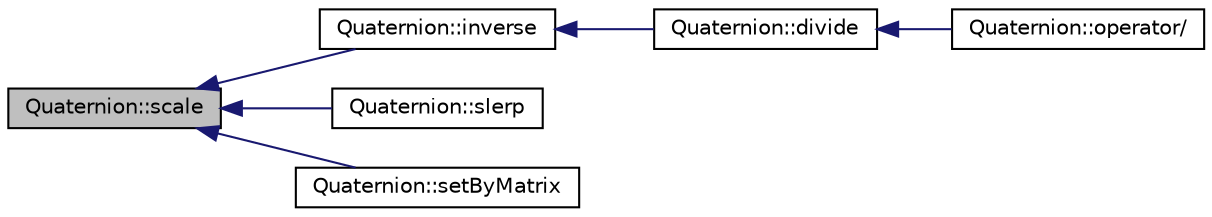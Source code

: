 digraph "Quaternion::scale"
{
 // INTERACTIVE_SVG=YES
  edge [fontname="Helvetica",fontsize="10",labelfontname="Helvetica",labelfontsize="10"];
  node [fontname="Helvetica",fontsize="10",shape=record];
  rankdir="LR";
  Node1 [label="Quaternion::scale",height=0.2,width=0.4,color="black", fillcolor="grey75", style="filled" fontcolor="black"];
  Node1 -> Node2 [dir="back",color="midnightblue",fontsize="10",style="solid",fontname="Helvetica"];
  Node2 [label="Quaternion::inverse",height=0.2,width=0.4,color="black", fillcolor="white", style="filled",URL="$class_quaternion.html#a5928af21cd48bf0a788cdaca8ccc8615",tooltip="Inverse this quaternion. "];
  Node2 -> Node3 [dir="back",color="midnightblue",fontsize="10",style="solid",fontname="Helvetica"];
  Node3 [label="Quaternion::divide",height=0.2,width=0.4,color="black", fillcolor="white", style="filled",URL="$class_quaternion.html#a958be9504c7e111445f73521f764b806",tooltip="Divides B from A quaternion. "];
  Node3 -> Node4 [dir="back",color="midnightblue",fontsize="10",style="solid",fontname="Helvetica"];
  Node4 [label="Quaternion::operator/",height=0.2,width=0.4,color="black", fillcolor="white", style="filled",URL="$class_quaternion.html#af4213cb383423c6ead7c56a3fa70499c",tooltip="Divide from this quaternion. "];
  Node1 -> Node5 [dir="back",color="midnightblue",fontsize="10",style="solid",fontname="Helvetica"];
  Node5 [label="Quaternion::slerp",height=0.2,width=0.4,color="black", fillcolor="white", style="filled",URL="$class_quaternion.html#a0725406c685bed81e0dee55a2da6df44",tooltip="Interpolates between a and b rotations. "];
  Node1 -> Node6 [dir="back",color="midnightblue",fontsize="10",style="solid",fontname="Helvetica"];
  Node6 [label="Quaternion::setByMatrix",height=0.2,width=0.4,color="black", fillcolor="white", style="filled",URL="$class_quaternion.html#a4a5bdd5ed8483fb408c582fddebe0342",tooltip="Sets matrix equivalent of this quaternion. "];
}
